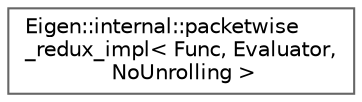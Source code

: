 digraph "Graphical Class Hierarchy"
{
 // LATEX_PDF_SIZE
  bgcolor="transparent";
  edge [fontname=Helvetica,fontsize=10,labelfontname=Helvetica,labelfontsize=10];
  node [fontname=Helvetica,fontsize=10,shape=box,height=0.2,width=0.4];
  rankdir="LR";
  Node0 [id="Node000000",label="Eigen::internal::packetwise\l_redux_impl\< Func, Evaluator,\l NoUnrolling \>",height=0.2,width=0.4,color="grey40", fillcolor="white", style="filled",URL="$structEigen_1_1internal_1_1packetwise__redux__impl_3_01Func_00_01Evaluator_00_01NoUnrolling_01_4.html",tooltip=" "];
}
